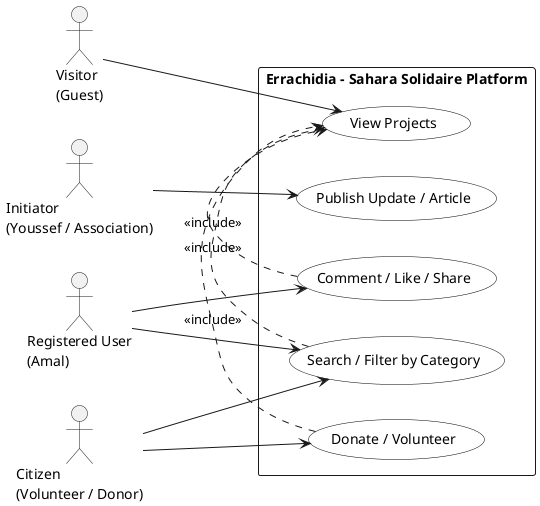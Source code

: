 @startuml

left to right direction
skinparam packageStyle rectangle
skinparam usecase {
  BackgroundColor White
  BorderColor Black
}

actor "Visitor\n(Guest)" as Visitor
actor "Initiator\n(Youssef / Association)" as Initiator
actor "Registered User\n(Amal)" as Registered
actor "Citizen\n(Volunteer / Donor)" as Citizen

package "Errachidia – Sahara Solidaire Platform" {
  
  ' Use Cases
  usecase "View Projects" as UC_View
  usecase "Publish Update / Article" as UC_Publish
  usecase "Comment / Like / Share" as UC_Comment
  usecase "Donate / Volunteer" as UC_Participate
  usecase "Search / Filter by Category" as UC_Search

}

' -------------------------
' Relationships
' -------------------------

Visitor --> UC_View
Initiator --> UC_Publish
Registered --> UC_Comment
Registered --> UC_Search
Citizen --> UC_Participate
Citizen --> UC_Search

' Include / Extend relationships
UC_Participate .> UC_View : <<include>>
UC_Comment .> UC_View : <<include>>
UC_Search .> UC_View : <<include>>

@enduml
